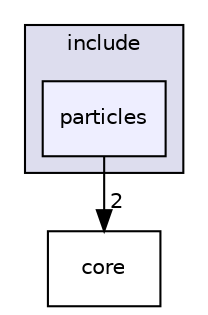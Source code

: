 digraph "include/particles" {
  compound=true
  node [ fontsize="10", fontname="Helvetica"];
  edge [ labelfontsize="10", labelfontname="Helvetica"];
  subgraph clusterdir_d44c64559bbebec7f509842c48db8b23 {
    graph [ bgcolor="#ddddee", pencolor="black", label="include" fontname="Helvetica", fontsize="10", URL="dir_d44c64559bbebec7f509842c48db8b23.html"]
  dir_4500ae5066efdd32ca33cf133a51d304 [shape=box, label="particles", style="filled", fillcolor="#eeeeff", pencolor="black", URL="dir_4500ae5066efdd32ca33cf133a51d304.html"];
  }
  dir_3d69f64eaf81436fe2b22361382717e5 [shape=box label="core" URL="dir_3d69f64eaf81436fe2b22361382717e5.html"];
  dir_4500ae5066efdd32ca33cf133a51d304->dir_3d69f64eaf81436fe2b22361382717e5 [headlabel="2", labeldistance=1.5 headhref="dir_000014_000003.html"];
}
